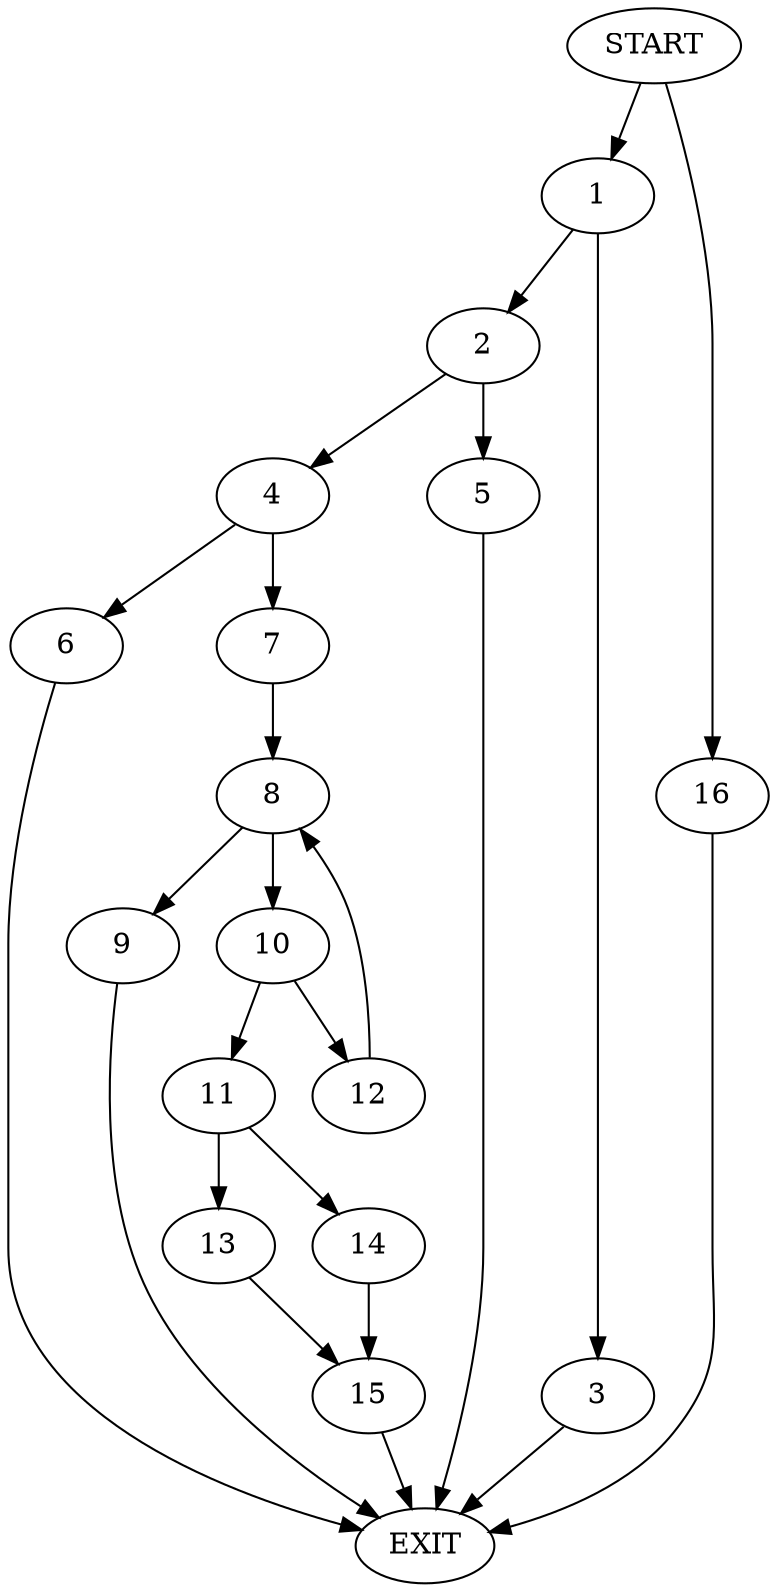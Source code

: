 digraph {
0 [label="START"]
17 [label="EXIT"]
0 -> 1
1 -> 2
1 -> 3
2 -> 4
2 -> 5
3 -> 17
5 -> 17
4 -> 6
4 -> 7
7 -> 8
6 -> 17
8 -> 9
8 -> 10
10 -> 11
10 -> 12
9 -> 17
12 -> 8
11 -> 13
11 -> 14
13 -> 15
14 -> 15
15 -> 17
0 -> 16
16 -> 17
}
